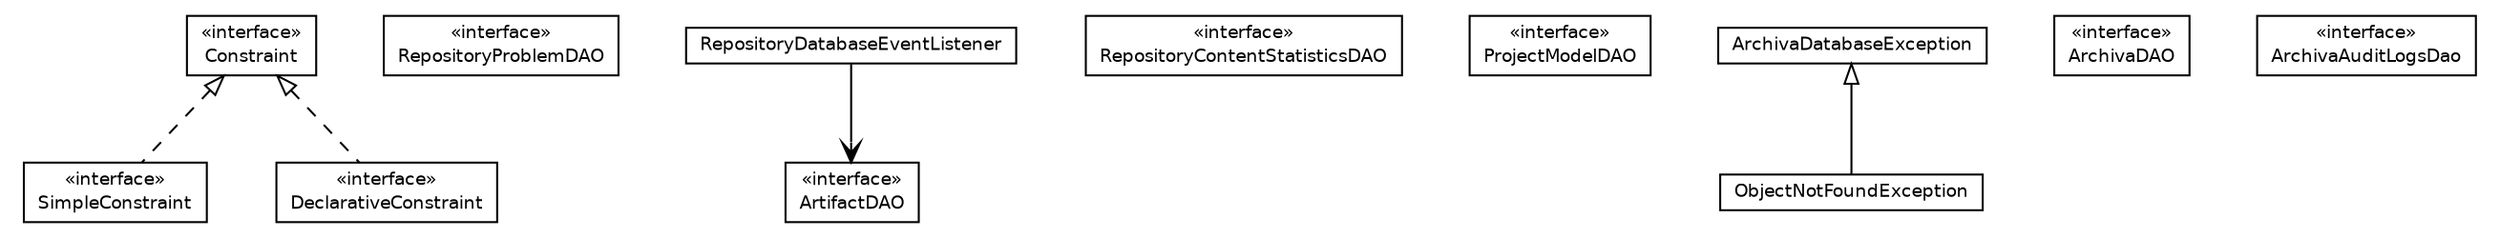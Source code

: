 #!/usr/local/bin/dot
#
# Class diagram 
# Generated by UmlGraph version 4.6 (http://www.spinellis.gr/sw/umlgraph)
#

digraph G {
	edge [fontname="Helvetica",fontsize=10,labelfontname="Helvetica",labelfontsize=10];
	node [fontname="Helvetica",fontsize=10,shape=plaintext];
	// org.apache.maven.archiva.database.SimpleConstraint
	c11433 [label=<<table border="0" cellborder="1" cellspacing="0" cellpadding="2" port="p" href="./SimpleConstraint.html">
		<tr><td><table border="0" cellspacing="0" cellpadding="1">
			<tr><td> &laquo;interface&raquo; </td></tr>
			<tr><td> SimpleConstraint </td></tr>
		</table></td></tr>
		</table>>, fontname="Helvetica", fontcolor="black", fontsize=9.0];
	// org.apache.maven.archiva.database.RepositoryProblemDAO
	c11434 [label=<<table border="0" cellborder="1" cellspacing="0" cellpadding="2" port="p" href="./RepositoryProblemDAO.html">
		<tr><td><table border="0" cellspacing="0" cellpadding="1">
			<tr><td> &laquo;interface&raquo; </td></tr>
			<tr><td> RepositoryProblemDAO </td></tr>
		</table></td></tr>
		</table>>, fontname="Helvetica", fontcolor="black", fontsize=9.0];
	// org.apache.maven.archiva.database.RepositoryDatabaseEventListener
	c11435 [label=<<table border="0" cellborder="1" cellspacing="0" cellpadding="2" port="p" href="./RepositoryDatabaseEventListener.html">
		<tr><td><table border="0" cellspacing="0" cellpadding="1">
			<tr><td> RepositoryDatabaseEventListener </td></tr>
		</table></td></tr>
		</table>>, fontname="Helvetica", fontcolor="black", fontsize=9.0];
	// org.apache.maven.archiva.database.RepositoryContentStatisticsDAO
	c11436 [label=<<table border="0" cellborder="1" cellspacing="0" cellpadding="2" port="p" href="./RepositoryContentStatisticsDAO.html">
		<tr><td><table border="0" cellspacing="0" cellpadding="1">
			<tr><td> &laquo;interface&raquo; </td></tr>
			<tr><td> RepositoryContentStatisticsDAO </td></tr>
		</table></td></tr>
		</table>>, fontname="Helvetica", fontcolor="black", fontsize=9.0];
	// org.apache.maven.archiva.database.ProjectModelDAO
	c11437 [label=<<table border="0" cellborder="1" cellspacing="0" cellpadding="2" port="p" href="./ProjectModelDAO.html">
		<tr><td><table border="0" cellspacing="0" cellpadding="1">
			<tr><td> &laquo;interface&raquo; </td></tr>
			<tr><td> ProjectModelDAO </td></tr>
		</table></td></tr>
		</table>>, fontname="Helvetica", fontcolor="black", fontsize=9.0];
	// org.apache.maven.archiva.database.ObjectNotFoundException
	c11438 [label=<<table border="0" cellborder="1" cellspacing="0" cellpadding="2" port="p" href="./ObjectNotFoundException.html">
		<tr><td><table border="0" cellspacing="0" cellpadding="1">
			<tr><td> ObjectNotFoundException </td></tr>
		</table></td></tr>
		</table>>, fontname="Helvetica", fontcolor="black", fontsize=9.0];
	// org.apache.maven.archiva.database.DeclarativeConstraint
	c11439 [label=<<table border="0" cellborder="1" cellspacing="0" cellpadding="2" port="p" href="./DeclarativeConstraint.html">
		<tr><td><table border="0" cellspacing="0" cellpadding="1">
			<tr><td> &laquo;interface&raquo; </td></tr>
			<tr><td> DeclarativeConstraint </td></tr>
		</table></td></tr>
		</table>>, fontname="Helvetica", fontcolor="black", fontsize=9.0];
	// org.apache.maven.archiva.database.Constraint
	c11440 [label=<<table border="0" cellborder="1" cellspacing="0" cellpadding="2" port="p" href="./Constraint.html">
		<tr><td><table border="0" cellspacing="0" cellpadding="1">
			<tr><td> &laquo;interface&raquo; </td></tr>
			<tr><td> Constraint </td></tr>
		</table></td></tr>
		</table>>, fontname="Helvetica", fontcolor="black", fontsize=9.0];
	// org.apache.maven.archiva.database.ArtifactDAO
	c11441 [label=<<table border="0" cellborder="1" cellspacing="0" cellpadding="2" port="p" href="./ArtifactDAO.html">
		<tr><td><table border="0" cellspacing="0" cellpadding="1">
			<tr><td> &laquo;interface&raquo; </td></tr>
			<tr><td> ArtifactDAO </td></tr>
		</table></td></tr>
		</table>>, fontname="Helvetica", fontcolor="black", fontsize=9.0];
	// org.apache.maven.archiva.database.ArchivaDatabaseException
	c11442 [label=<<table border="0" cellborder="1" cellspacing="0" cellpadding="2" port="p" href="./ArchivaDatabaseException.html">
		<tr><td><table border="0" cellspacing="0" cellpadding="1">
			<tr><td> ArchivaDatabaseException </td></tr>
		</table></td></tr>
		</table>>, fontname="Helvetica", fontcolor="black", fontsize=9.0];
	// org.apache.maven.archiva.database.ArchivaDAO
	c11443 [label=<<table border="0" cellborder="1" cellspacing="0" cellpadding="2" port="p" href="./ArchivaDAO.html">
		<tr><td><table border="0" cellspacing="0" cellpadding="1">
			<tr><td> &laquo;interface&raquo; </td></tr>
			<tr><td> ArchivaDAO </td></tr>
		</table></td></tr>
		</table>>, fontname="Helvetica", fontcolor="black", fontsize=9.0];
	// org.apache.maven.archiva.database.ArchivaAuditLogsDao
	c11444 [label=<<table border="0" cellborder="1" cellspacing="0" cellpadding="2" port="p" href="./ArchivaAuditLogsDao.html">
		<tr><td><table border="0" cellspacing="0" cellpadding="1">
			<tr><td> &laquo;interface&raquo; </td></tr>
			<tr><td> ArchivaAuditLogsDao </td></tr>
		</table></td></tr>
		</table>>, fontname="Helvetica", fontcolor="black", fontsize=9.0];
	//org.apache.maven.archiva.database.SimpleConstraint implements org.apache.maven.archiva.database.Constraint
	c11440:p -> c11433:p [dir=back,arrowtail=empty,style=dashed];
	//org.apache.maven.archiva.database.ObjectNotFoundException extends org.apache.maven.archiva.database.ArchivaDatabaseException
	c11442:p -> c11438:p [dir=back,arrowtail=empty];
	//org.apache.maven.archiva.database.DeclarativeConstraint implements org.apache.maven.archiva.database.Constraint
	c11440:p -> c11439:p [dir=back,arrowtail=empty,style=dashed];
	// org.apache.maven.archiva.database.RepositoryDatabaseEventListener NAVASSOC org.apache.maven.archiva.database.ArtifactDAO
	c11435:p -> c11441:p [taillabel="", label="", headlabel="", fontname="Helvetica", fontcolor="black", fontsize=10.0, color="black", arrowhead=open];
}


